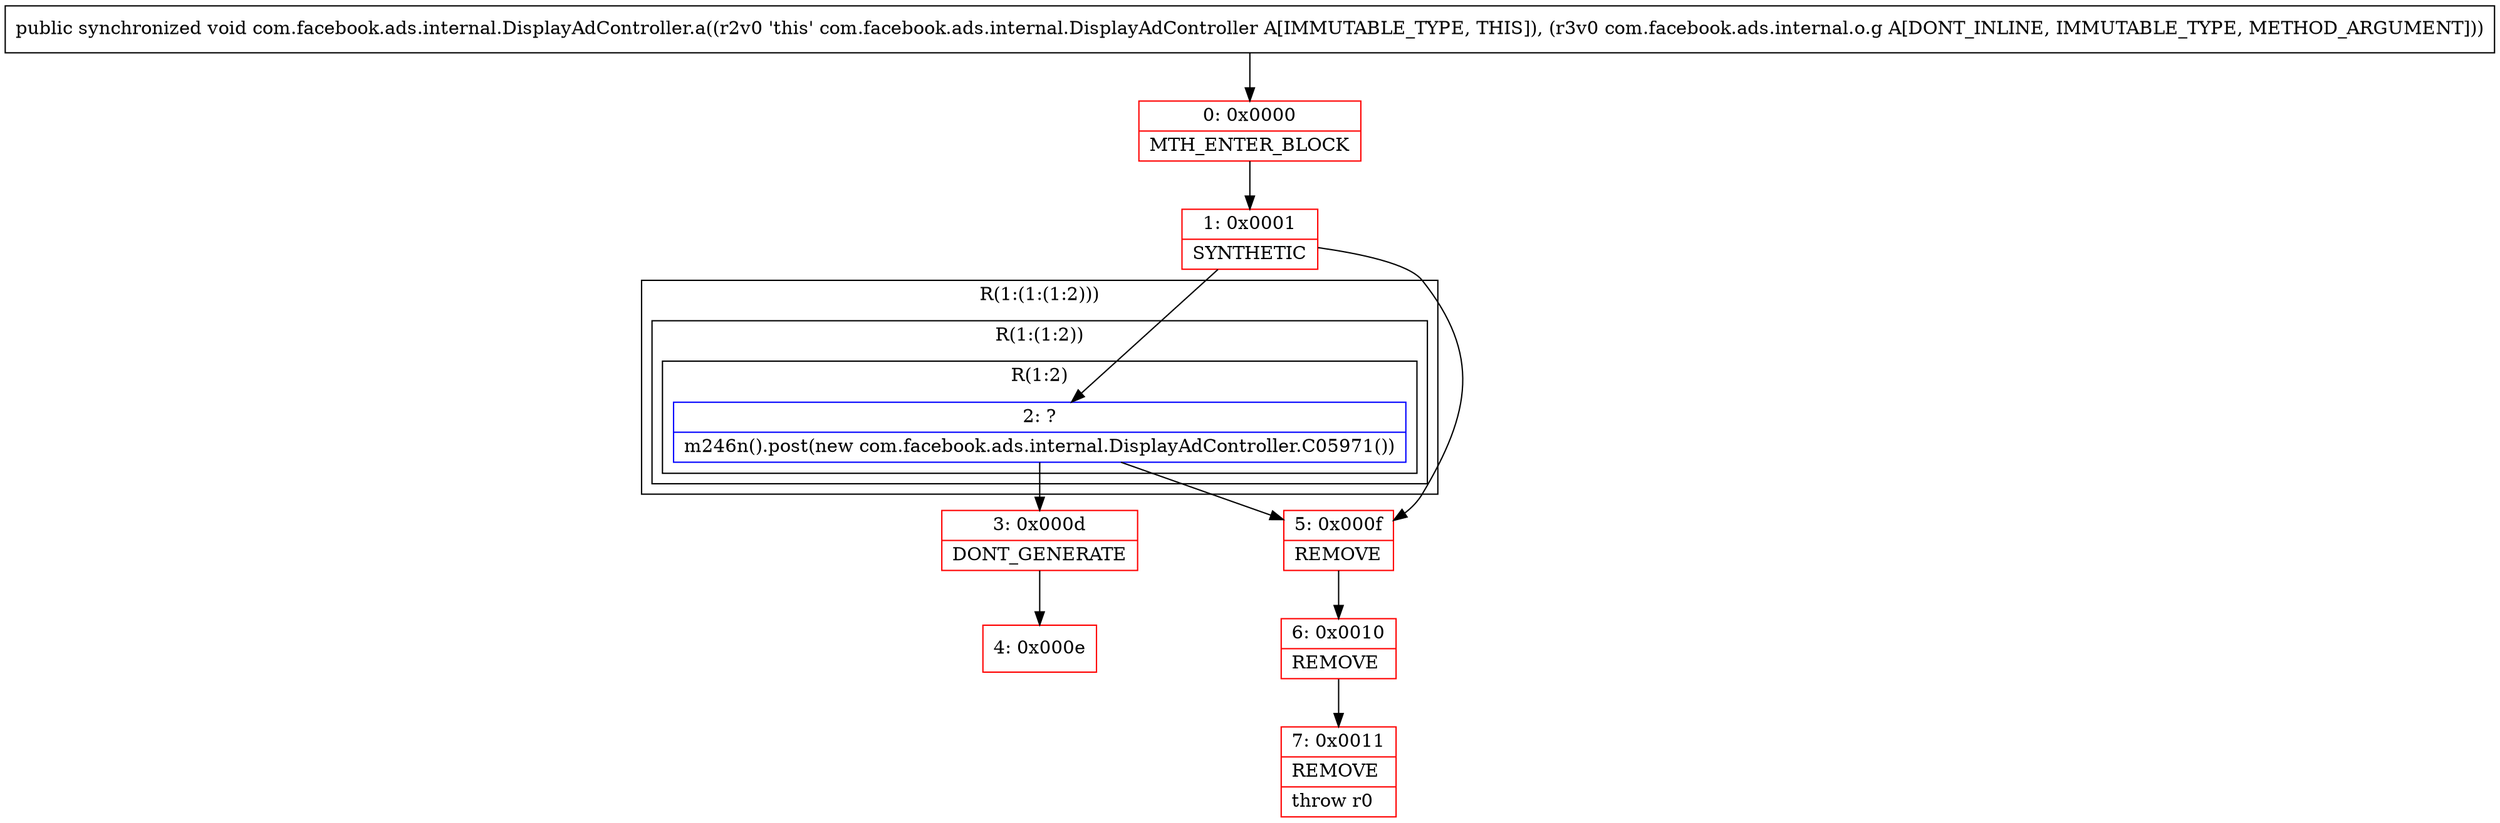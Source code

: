 digraph "CFG forcom.facebook.ads.internal.DisplayAdController.a(Lcom\/facebook\/ads\/internal\/o\/g;)V" {
subgraph cluster_Region_1071986053 {
label = "R(1:(1:(1:2)))";
node [shape=record,color=blue];
subgraph cluster_Region_251507069 {
label = "R(1:(1:2))";
node [shape=record,color=blue];
subgraph cluster_Region_1129379957 {
label = "R(1:2)";
node [shape=record,color=blue];
Node_2 [shape=record,label="{2\:\ ?|m246n().post(new com.facebook.ads.internal.DisplayAdController.C05971())\l}"];
}
}
}
Node_0 [shape=record,color=red,label="{0\:\ 0x0000|MTH_ENTER_BLOCK\l}"];
Node_1 [shape=record,color=red,label="{1\:\ 0x0001|SYNTHETIC\l}"];
Node_3 [shape=record,color=red,label="{3\:\ 0x000d|DONT_GENERATE\l}"];
Node_4 [shape=record,color=red,label="{4\:\ 0x000e}"];
Node_5 [shape=record,color=red,label="{5\:\ 0x000f|REMOVE\l}"];
Node_6 [shape=record,color=red,label="{6\:\ 0x0010|REMOVE\l}"];
Node_7 [shape=record,color=red,label="{7\:\ 0x0011|REMOVE\l|throw r0\l}"];
MethodNode[shape=record,label="{public synchronized void com.facebook.ads.internal.DisplayAdController.a((r2v0 'this' com.facebook.ads.internal.DisplayAdController A[IMMUTABLE_TYPE, THIS]), (r3v0 com.facebook.ads.internal.o.g A[DONT_INLINE, IMMUTABLE_TYPE, METHOD_ARGUMENT])) }"];
MethodNode -> Node_0;
Node_2 -> Node_3;
Node_2 -> Node_5;
Node_0 -> Node_1;
Node_1 -> Node_2;
Node_1 -> Node_5;
Node_3 -> Node_4;
Node_5 -> Node_6;
Node_6 -> Node_7;
}


